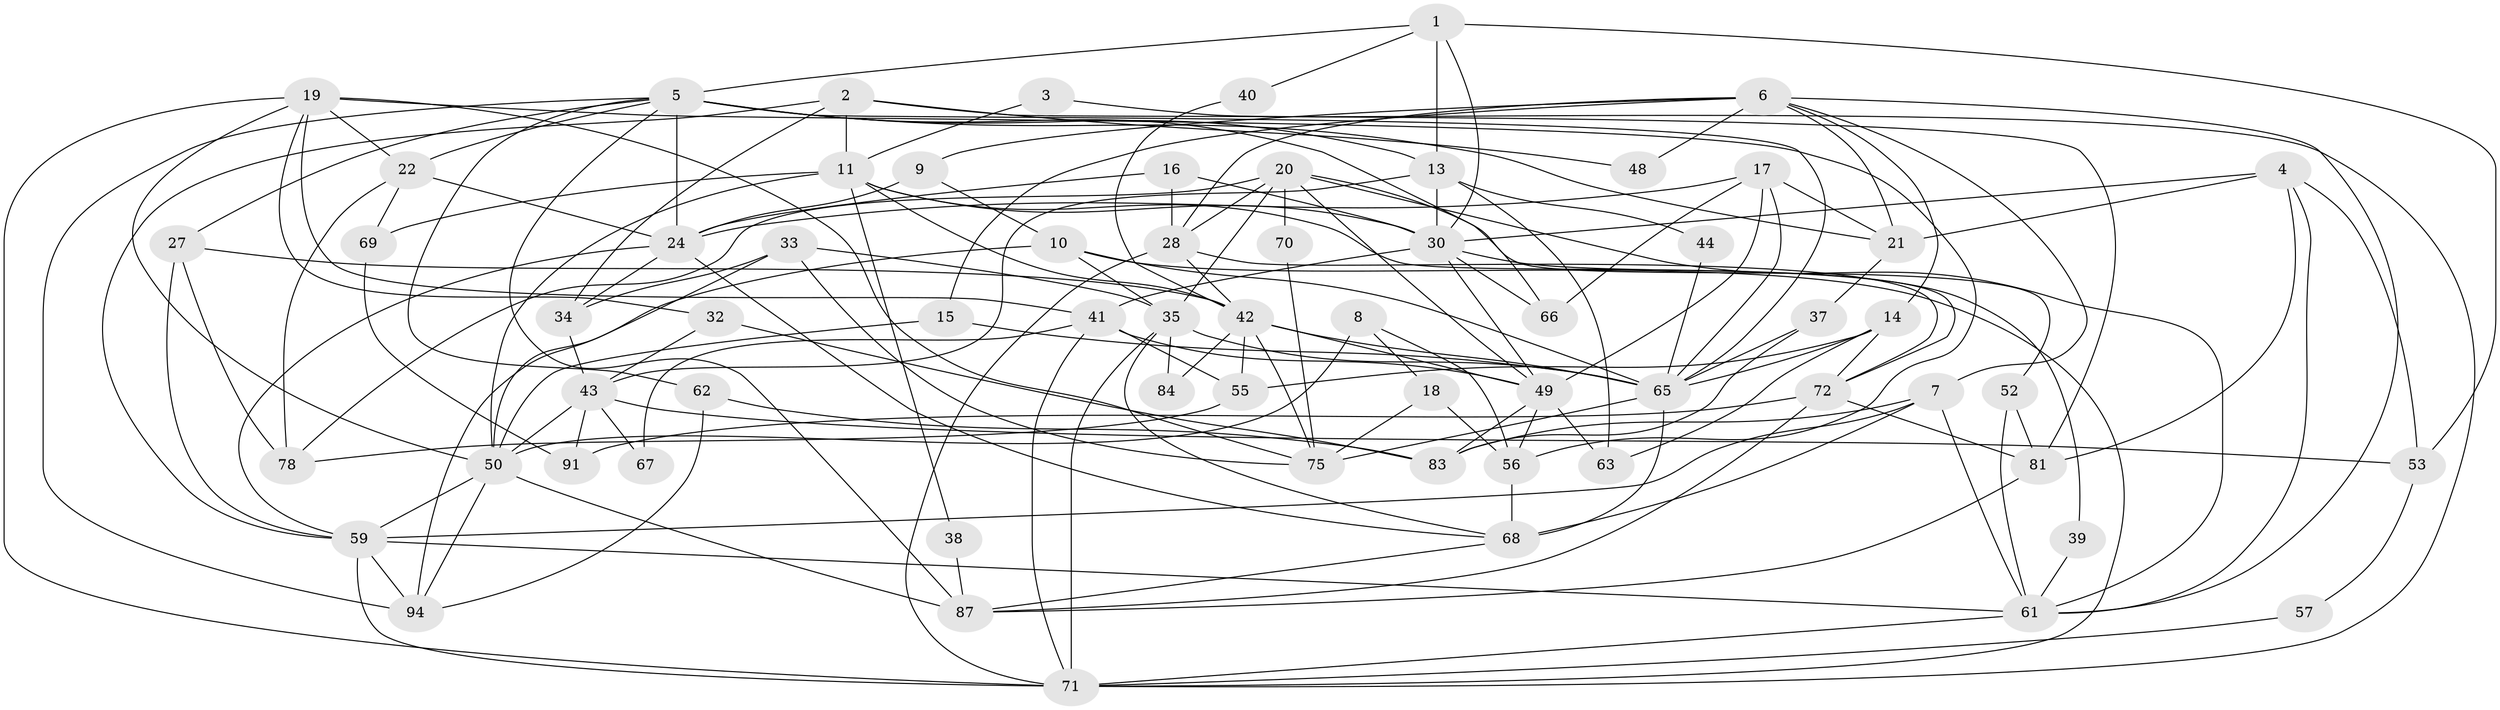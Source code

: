 // original degree distribution, {4: 0.21359223300970873, 3: 0.30097087378640774, 2: 0.1553398058252427, 5: 0.1650485436893204, 7: 0.04854368932038835, 8: 0.019417475728155338, 6: 0.08737864077669903, 9: 0.009708737864077669}
// Generated by graph-tools (version 1.1) at 2025/41/03/06/25 10:41:53]
// undirected, 65 vertices, 162 edges
graph export_dot {
graph [start="1"]
  node [color=gray90,style=filled];
  1 [super="+26"];
  2 [super="+80"];
  3;
  4 [super="+51"];
  5 [super="+12"];
  6 [super="+31"];
  7 [super="+99"];
  8;
  9;
  10 [super="+58"];
  11 [super="+92"];
  13 [super="+45"];
  14 [super="+23"];
  15;
  16;
  17 [super="+90"];
  18;
  19;
  20 [super="+25"];
  21 [super="+36"];
  22;
  24 [super="+29"];
  27 [super="+88"];
  28 [super="+86"];
  30 [super="+54"];
  32;
  33;
  34 [super="+96"];
  35 [super="+46"];
  37 [super="+60"];
  38;
  39;
  40;
  41 [super="+85"];
  42 [super="+101"];
  43 [super="+47"];
  44;
  48;
  49 [super="+77"];
  50 [super="+73"];
  52;
  53;
  55 [super="+93"];
  56 [super="+89"];
  57;
  59 [super="+103"];
  61 [super="+64"];
  62;
  63;
  65 [super="+82"];
  66;
  67;
  68 [super="+97"];
  69;
  70;
  71 [super="+79"];
  72 [super="+74"];
  75 [super="+76"];
  78 [super="+98"];
  81 [super="+100"];
  83;
  84;
  87 [super="+95"];
  91;
  94 [super="+102"];
  1 -- 30;
  1 -- 53;
  1 -- 5;
  1 -- 40;
  1 -- 13;
  2 -- 34;
  2 -- 81;
  2 -- 48;
  2 -- 11;
  2 -- 59;
  3 -- 71;
  3 -- 11;
  4 -- 81;
  4 -- 53;
  4 -- 21;
  4 -- 30;
  4 -- 61;
  5 -- 24;
  5 -- 94;
  5 -- 66;
  5 -- 21;
  5 -- 65;
  5 -- 22;
  5 -- 87;
  5 -- 62;
  5 -- 13;
  5 -- 27;
  6 -- 28;
  6 -- 14;
  6 -- 48;
  6 -- 61;
  6 -- 21;
  6 -- 7;
  6 -- 9;
  6 -- 15;
  7 -- 59;
  7 -- 68;
  7 -- 83;
  7 -- 61;
  8 -- 56;
  8 -- 18;
  8 -- 50;
  9 -- 24;
  9 -- 10;
  10 -- 94;
  10 -- 71;
  10 -- 65;
  10 -- 35;
  11 -- 72;
  11 -- 38;
  11 -- 69;
  11 -- 30;
  11 -- 42;
  11 -- 50;
  13 -- 43 [weight=2];
  13 -- 44;
  13 -- 63;
  13 -- 30;
  14 -- 72;
  14 -- 63;
  14 -- 65;
  14 -- 55;
  15 -- 65;
  15 -- 50;
  16 -- 24;
  16 -- 30;
  16 -- 28;
  17 -- 66;
  17 -- 65;
  17 -- 49;
  17 -- 21;
  17 -- 24;
  18 -- 56;
  18 -- 75;
  19 -- 22;
  19 -- 32;
  19 -- 41;
  19 -- 75;
  19 -- 50;
  19 -- 71;
  19 -- 56;
  20 -- 52;
  20 -- 49;
  20 -- 35;
  20 -- 70;
  20 -- 28;
  20 -- 78;
  20 -- 61;
  21 -- 37;
  22 -- 24;
  22 -- 69;
  22 -- 78;
  24 -- 59;
  24 -- 34;
  24 -- 68;
  27 -- 78;
  27 -- 42;
  27 -- 59;
  28 -- 71;
  28 -- 42;
  28 -- 72;
  30 -- 66;
  30 -- 39;
  30 -- 49;
  30 -- 41;
  32 -- 83;
  32 -- 43;
  33 -- 75;
  33 -- 34;
  33 -- 50;
  33 -- 35;
  34 -- 43;
  35 -- 68;
  35 -- 65;
  35 -- 84;
  35 -- 71;
  37 -- 65;
  37 -- 83;
  38 -- 87;
  39 -- 61;
  40 -- 42;
  41 -- 55;
  41 -- 67;
  41 -- 49;
  41 -- 71;
  42 -- 84;
  42 -- 49;
  42 -- 75;
  42 -- 65;
  42 -- 55;
  43 -- 67;
  43 -- 50;
  43 -- 53;
  43 -- 91;
  44 -- 65;
  49 -- 63;
  49 -- 83;
  49 -- 56;
  50 -- 87;
  50 -- 59;
  50 -- 94;
  52 -- 81;
  52 -- 61;
  53 -- 57;
  55 -- 78;
  56 -- 68 [weight=2];
  57 -- 71;
  59 -- 71;
  59 -- 94;
  59 -- 61;
  61 -- 71;
  62 -- 83;
  62 -- 94;
  65 -- 68;
  65 -- 75;
  68 -- 87;
  69 -- 91;
  70 -- 75;
  72 -- 81 [weight=2];
  72 -- 91;
  72 -- 87;
  81 -- 87;
}
